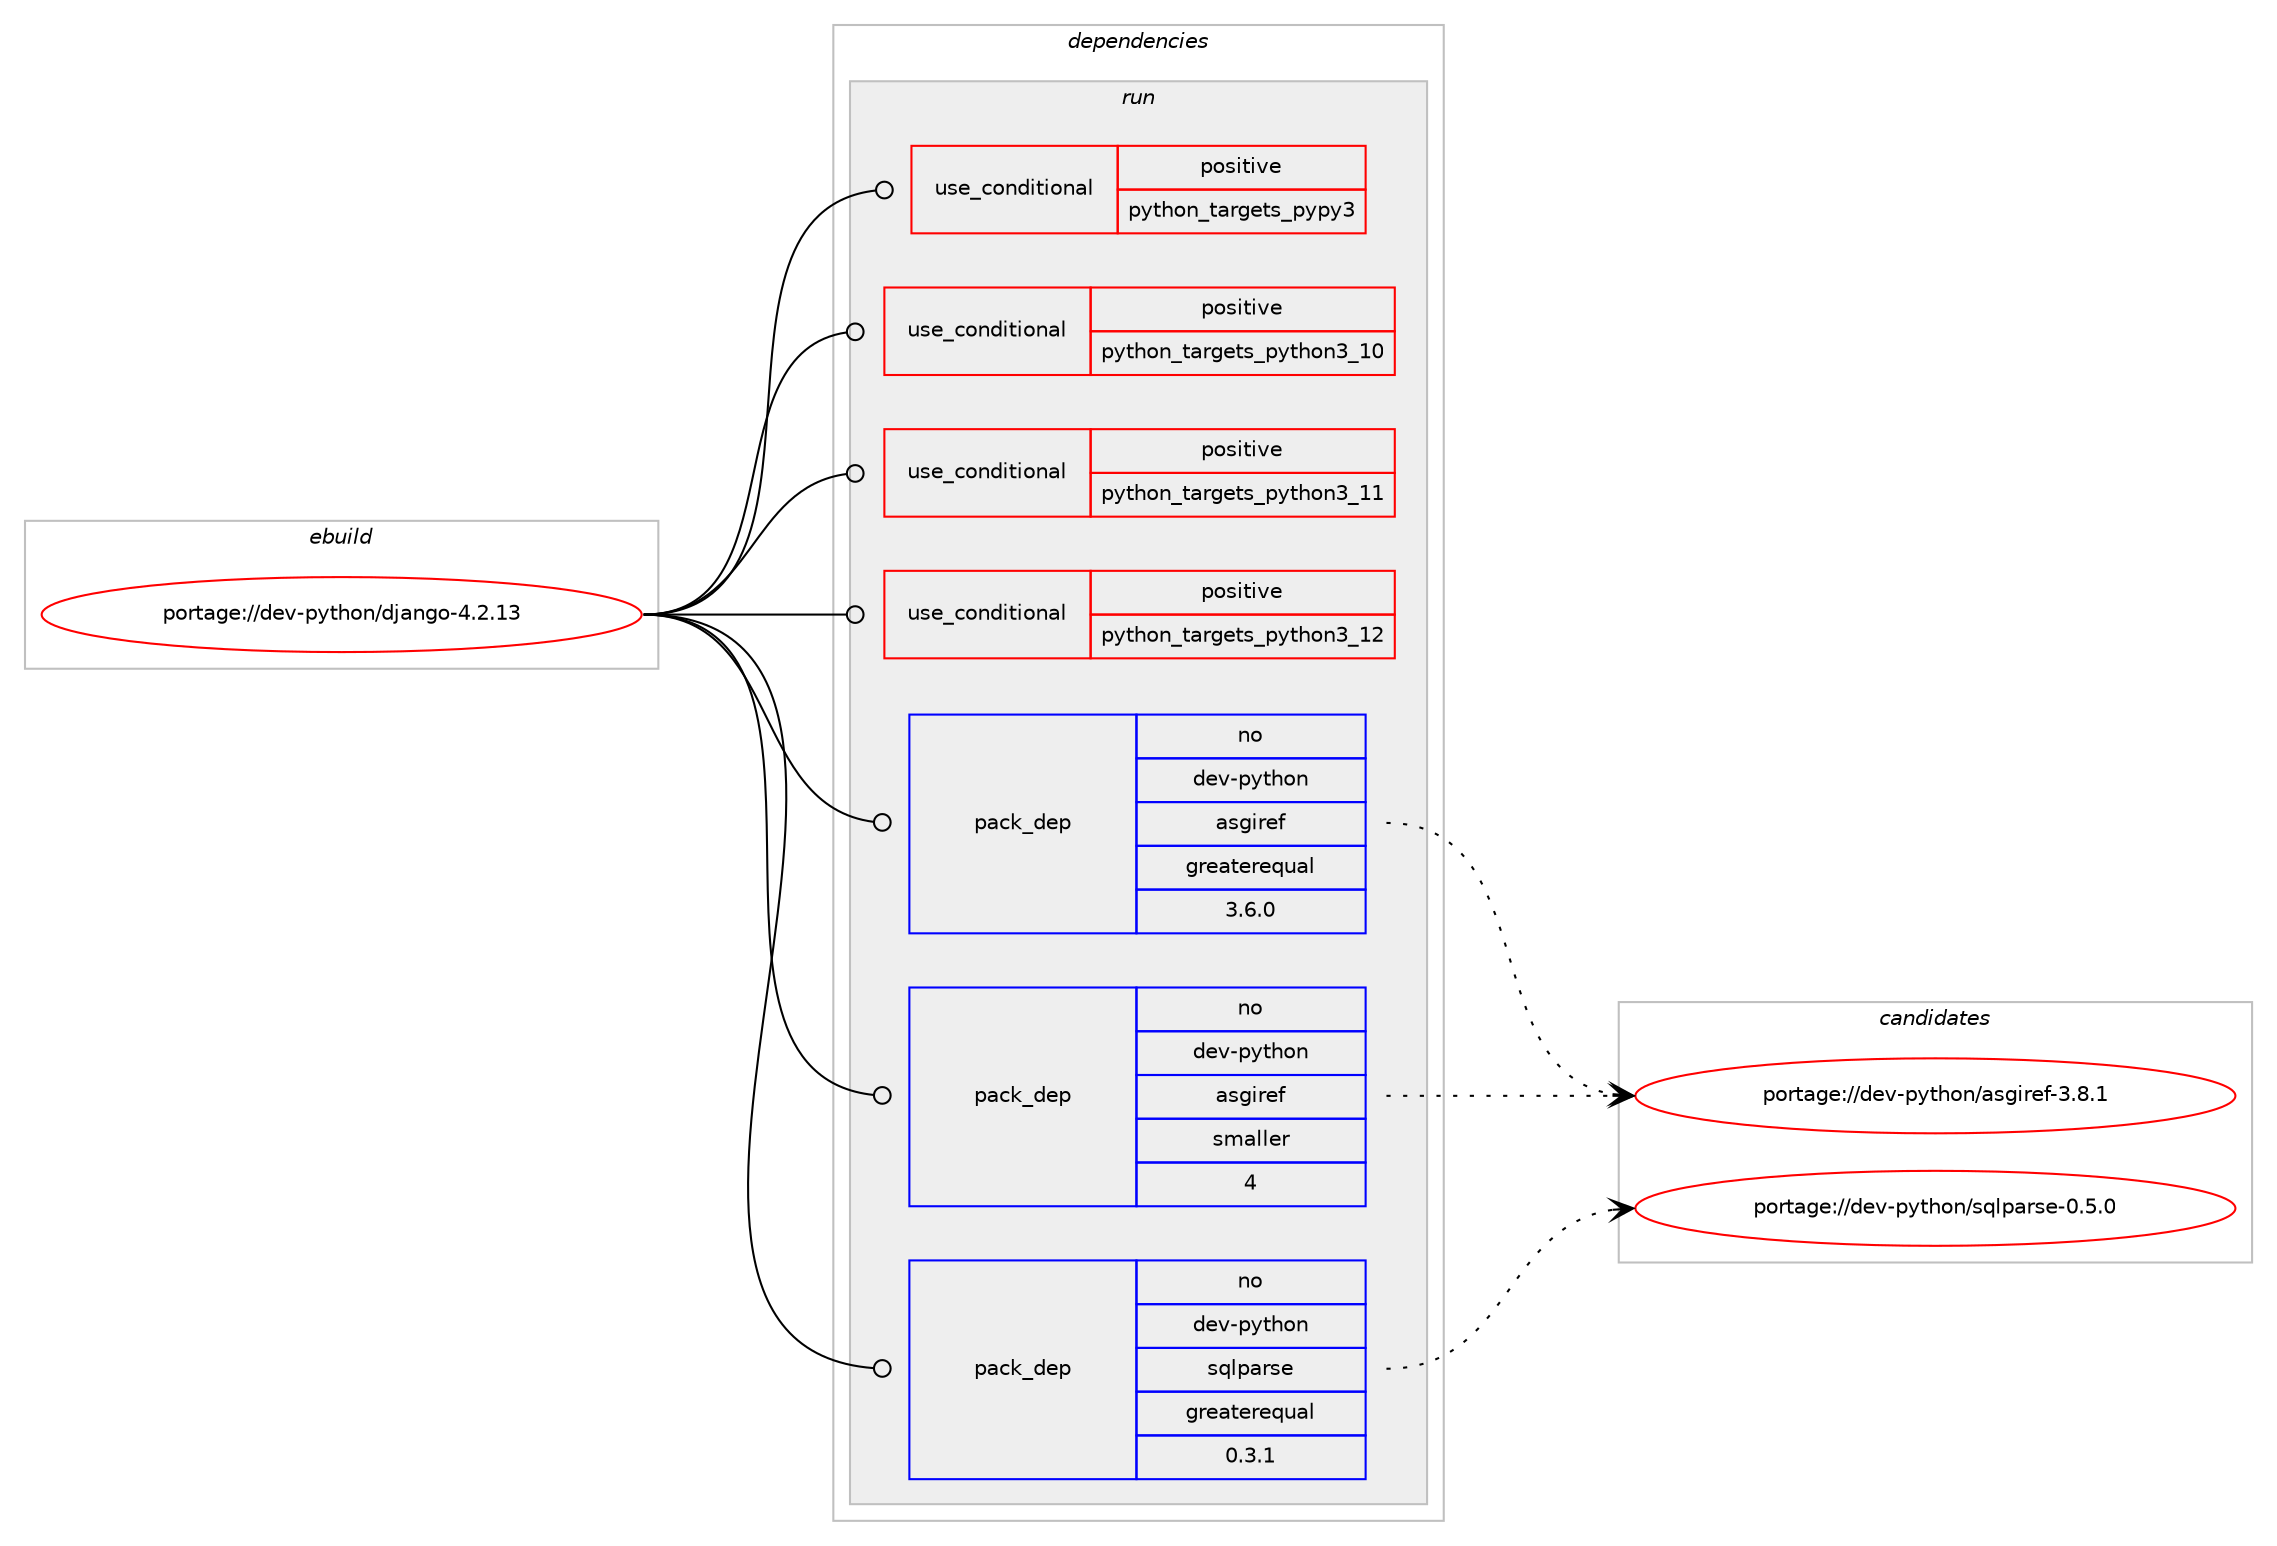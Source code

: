 digraph prolog {

# *************
# Graph options
# *************

newrank=true;
concentrate=true;
compound=true;
graph [rankdir=LR,fontname=Helvetica,fontsize=10,ranksep=1.5];#, ranksep=2.5, nodesep=0.2];
edge  [arrowhead=vee];
node  [fontname=Helvetica,fontsize=10];

# **********
# The ebuild
# **********

subgraph cluster_leftcol {
color=gray;
rank=same;
label=<<i>ebuild</i>>;
id [label="portage://dev-python/django-4.2.13", color=red, width=4, href="../dev-python/django-4.2.13.svg"];
}

# ****************
# The dependencies
# ****************

subgraph cluster_midcol {
color=gray;
label=<<i>dependencies</i>>;
subgraph cluster_compile {
fillcolor="#eeeeee";
style=filled;
label=<<i>compile</i>>;
}
subgraph cluster_compileandrun {
fillcolor="#eeeeee";
style=filled;
label=<<i>compile and run</i>>;
}
subgraph cluster_run {
fillcolor="#eeeeee";
style=filled;
label=<<i>run</i>>;
subgraph cond31357 {
dependency72828 [label=<<TABLE BORDER="0" CELLBORDER="1" CELLSPACING="0" CELLPADDING="4"><TR><TD ROWSPAN="3" CELLPADDING="10">use_conditional</TD></TR><TR><TD>positive</TD></TR><TR><TD>python_targets_pypy3</TD></TR></TABLE>>, shape=none, color=red];
# *** BEGIN UNKNOWN DEPENDENCY TYPE (TODO) ***
# dependency72828 -> package_dependency(portage://dev-python/django-4.2.13,run,no,dev-python,pypy3,none,[,,],any_same_slot,[use(optenable(sqlite),none),use(enable(threads),positive)])
# *** END UNKNOWN DEPENDENCY TYPE (TODO) ***

}
id:e -> dependency72828:w [weight=20,style="solid",arrowhead="odot"];
subgraph cond31358 {
dependency72829 [label=<<TABLE BORDER="0" CELLBORDER="1" CELLSPACING="0" CELLPADDING="4"><TR><TD ROWSPAN="3" CELLPADDING="10">use_conditional</TD></TR><TR><TD>positive</TD></TR><TR><TD>python_targets_python3_10</TD></TR></TABLE>>, shape=none, color=red];
# *** BEGIN UNKNOWN DEPENDENCY TYPE (TODO) ***
# dependency72829 -> package_dependency(portage://dev-python/django-4.2.13,run,no,dev-lang,python,none,[,,],[slot(3.10)],[use(optenable(sqlite),none),use(enable(threads),positive)])
# *** END UNKNOWN DEPENDENCY TYPE (TODO) ***

}
id:e -> dependency72829:w [weight=20,style="solid",arrowhead="odot"];
subgraph cond31359 {
dependency72830 [label=<<TABLE BORDER="0" CELLBORDER="1" CELLSPACING="0" CELLPADDING="4"><TR><TD ROWSPAN="3" CELLPADDING="10">use_conditional</TD></TR><TR><TD>positive</TD></TR><TR><TD>python_targets_python3_11</TD></TR></TABLE>>, shape=none, color=red];
# *** BEGIN UNKNOWN DEPENDENCY TYPE (TODO) ***
# dependency72830 -> package_dependency(portage://dev-python/django-4.2.13,run,no,dev-lang,python,none,[,,],[slot(3.11)],[use(optenable(sqlite),none),use(enable(threads),positive)])
# *** END UNKNOWN DEPENDENCY TYPE (TODO) ***

}
id:e -> dependency72830:w [weight=20,style="solid",arrowhead="odot"];
subgraph cond31360 {
dependency72831 [label=<<TABLE BORDER="0" CELLBORDER="1" CELLSPACING="0" CELLPADDING="4"><TR><TD ROWSPAN="3" CELLPADDING="10">use_conditional</TD></TR><TR><TD>positive</TD></TR><TR><TD>python_targets_python3_12</TD></TR></TABLE>>, shape=none, color=red];
# *** BEGIN UNKNOWN DEPENDENCY TYPE (TODO) ***
# dependency72831 -> package_dependency(portage://dev-python/django-4.2.13,run,no,dev-lang,python,none,[,,],[slot(3.12)],[use(optenable(sqlite),none),use(enable(threads),positive)])
# *** END UNKNOWN DEPENDENCY TYPE (TODO) ***

}
id:e -> dependency72831:w [weight=20,style="solid",arrowhead="odot"];
subgraph pack40259 {
dependency72832 [label=<<TABLE BORDER="0" CELLBORDER="1" CELLSPACING="0" CELLPADDING="4" WIDTH="220"><TR><TD ROWSPAN="6" CELLPADDING="30">pack_dep</TD></TR><TR><TD WIDTH="110">no</TD></TR><TR><TD>dev-python</TD></TR><TR><TD>asgiref</TD></TR><TR><TD>greaterequal</TD></TR><TR><TD>3.6.0</TD></TR></TABLE>>, shape=none, color=blue];
}
id:e -> dependency72832:w [weight=20,style="solid",arrowhead="odot"];
subgraph pack40260 {
dependency72833 [label=<<TABLE BORDER="0" CELLBORDER="1" CELLSPACING="0" CELLPADDING="4" WIDTH="220"><TR><TD ROWSPAN="6" CELLPADDING="30">pack_dep</TD></TR><TR><TD WIDTH="110">no</TD></TR><TR><TD>dev-python</TD></TR><TR><TD>asgiref</TD></TR><TR><TD>smaller</TD></TR><TR><TD>4</TD></TR></TABLE>>, shape=none, color=blue];
}
id:e -> dependency72833:w [weight=20,style="solid",arrowhead="odot"];
subgraph pack40261 {
dependency72834 [label=<<TABLE BORDER="0" CELLBORDER="1" CELLSPACING="0" CELLPADDING="4" WIDTH="220"><TR><TD ROWSPAN="6" CELLPADDING="30">pack_dep</TD></TR><TR><TD WIDTH="110">no</TD></TR><TR><TD>dev-python</TD></TR><TR><TD>sqlparse</TD></TR><TR><TD>greaterequal</TD></TR><TR><TD>0.3.1</TD></TR></TABLE>>, shape=none, color=blue];
}
id:e -> dependency72834:w [weight=20,style="solid",arrowhead="odot"];
# *** BEGIN UNKNOWN DEPENDENCY TYPE (TODO) ***
# id -> package_dependency(portage://dev-python/django-4.2.13,run,no,sys-libs,timezone-data,none,[,,],[],[])
# *** END UNKNOWN DEPENDENCY TYPE (TODO) ***

}
}

# **************
# The candidates
# **************

subgraph cluster_choices {
rank=same;
color=gray;
label=<<i>candidates</i>>;

subgraph choice40259 {
color=black;
nodesep=1;
choice100101118451121211161041111104797115103105114101102455146564649 [label="portage://dev-python/asgiref-3.8.1", color=red, width=4,href="../dev-python/asgiref-3.8.1.svg"];
dependency72832:e -> choice100101118451121211161041111104797115103105114101102455146564649:w [style=dotted,weight="100"];
}
subgraph choice40260 {
color=black;
nodesep=1;
choice100101118451121211161041111104797115103105114101102455146564649 [label="portage://dev-python/asgiref-3.8.1", color=red, width=4,href="../dev-python/asgiref-3.8.1.svg"];
dependency72833:e -> choice100101118451121211161041111104797115103105114101102455146564649:w [style=dotted,weight="100"];
}
subgraph choice40261 {
color=black;
nodesep=1;
choice100101118451121211161041111104711511310811297114115101454846534648 [label="portage://dev-python/sqlparse-0.5.0", color=red, width=4,href="../dev-python/sqlparse-0.5.0.svg"];
dependency72834:e -> choice100101118451121211161041111104711511310811297114115101454846534648:w [style=dotted,weight="100"];
}
}

}
